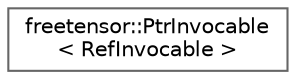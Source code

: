 digraph "Graphical Class Hierarchy"
{
 // LATEX_PDF_SIZE
  bgcolor="transparent";
  edge [fontname=Helvetica,fontsize=10,labelfontname=Helvetica,labelfontsize=10];
  node [fontname=Helvetica,fontsize=10,shape=box,height=0.2,width=0.4];
  rankdir="LR";
  Node0 [label="freetensor::PtrInvocable\l\< RefInvocable \>",height=0.2,width=0.4,color="grey40", fillcolor="white", style="filled",URL="$classfreetensor_1_1PtrInvocable.html",tooltip=" "];
}
